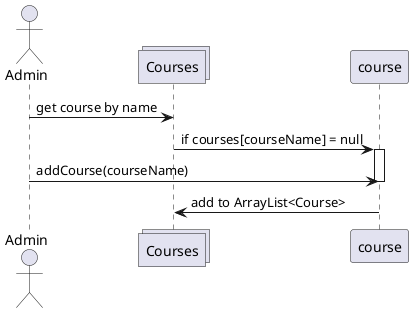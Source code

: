 @startuml

actor Admin
collections Courses

Admin -> Courses : get course by name
Courses -> course: if courses[courseName] = null
activate course
Admin -> course : addCourse(courseName)
deactivate course
course -> Courses: add to ArrayList<Course>

@enduml